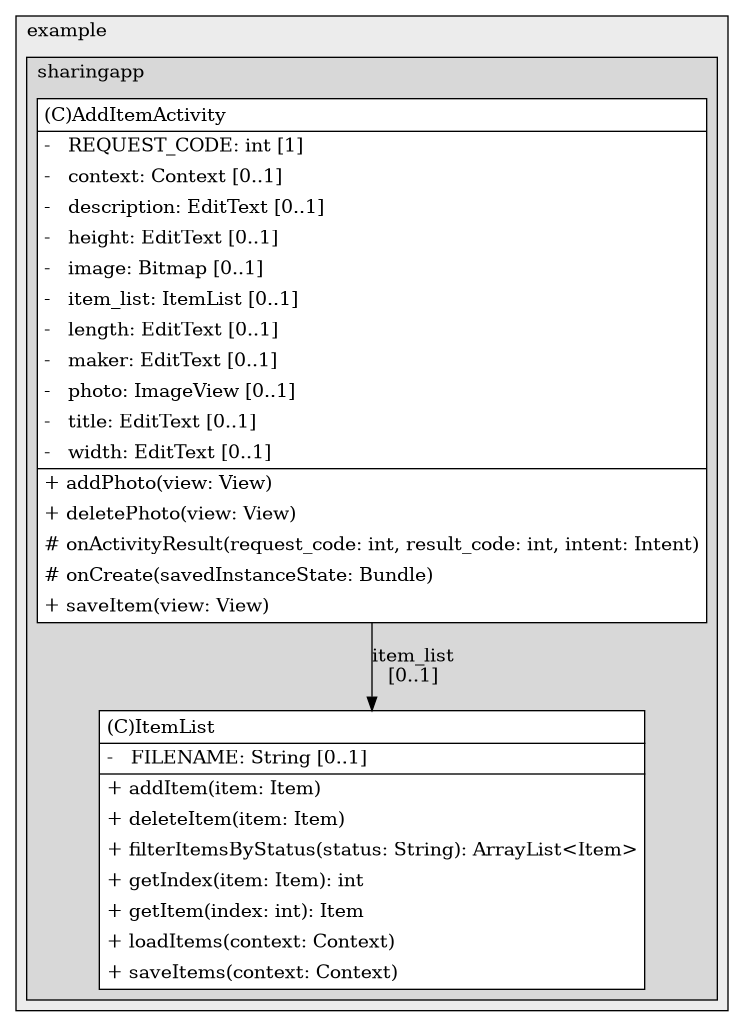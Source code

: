 @startuml

/' diagram meta data start
config=StructureConfiguration;
{
  "projectClassification": {
    "searchMode": "OpenProject", // OpenProject, AllProjects
    "includedProjects": "",
    "pathEndKeywords": "*.impl",
    "isClientPath": "",
    "isClientName": "",
    "isTestPath": "",
    "isTestName": "",
    "isMappingPath": "",
    "isMappingName": "",
    "isDataAccessPath": "",
    "isDataAccessName": "",
    "isDataStructurePath": "",
    "isDataStructureName": "",
    "isInterfaceStructuresPath": "",
    "isInterfaceStructuresName": "",
    "isEntryPointPath": "",
    "isEntryPointName": "",
    "treatFinalFieldsAsMandatory": false
  },
  "graphRestriction": {
    "classPackageExcludeFilter": "",
    "classPackageIncludeFilter": "",
    "classNameExcludeFilter": "",
    "classNameIncludeFilter": "",
    "methodNameExcludeFilter": "",
    "methodNameIncludeFilter": "",
    "removeByInheritance": "", // inheritance/annotation based filtering is done in a second step
    "removeByAnnotation": "",
    "removeByClassPackage": "", // cleanup the graph after inheritance/annotation based filtering is done
    "removeByClassName": "",
    "cutMappings": false,
    "cutEnum": true,
    "cutTests": true,
    "cutClient": true,
    "cutDataAccess": true,
    "cutInterfaceStructures": true,
    "cutDataStructures": true,
    "cutGetterAndSetter": true,
    "cutConstructors": true
  },
  "graphTraversal": {
    "forwardDepth": 3,
    "backwardDepth": 3,
    "classPackageExcludeFilter": "",
    "classPackageIncludeFilter": "",
    "classNameExcludeFilter": "",
    "classNameIncludeFilter": "",
    "methodNameExcludeFilter": "",
    "methodNameIncludeFilter": "",
    "hideMappings": false,
    "hideDataStructures": false,
    "hidePrivateMethods": true,
    "hideInterfaceCalls": true, // indirection: implementation -> interface (is hidden) -> implementation
    "onlyShowApplicationEntryPoints": false, // root node is included
    "useMethodCallsForStructureDiagram": "ForwardOnly" // ForwardOnly, BothDirections, No
  },
  "details": {
    "aggregation": "GroupByClass", // ByClass, GroupByClass, None
    "showClassGenericTypes": true,
    "showMethods": true,
    "showMethodParameterNames": true,
    "showMethodParameterTypes": true,
    "showMethodReturnType": true,
    "showPackageLevels": 2,
    "showDetailedClassStructure": true
  },
  "rootClass": "com.example.sharingapp.AddItemActivity",
  "extensionCallbackMethod": "" // qualified.class.name#methodName - signature: public static String method(String)
}
diagram meta data end '/



digraph g {
    rankdir="TB"
    splines=polyline
    

'nodes 
subgraph cluster_1322970774 { 
   	label=example
	labeljust=l
	fillcolor="#ececec"
	style=filled
   
   subgraph cluster_278170935 { 
   	label=sharingapp
	labeljust=l
	fillcolor="#d8d8d8"
	style=filled
   
   AddItemActivity333738[
	label=<<TABLE BORDER="1" CELLBORDER="0" CELLPADDING="4" CELLSPACING="0">
<TR><TD ALIGN="LEFT" >(C)AddItemActivity</TD></TR>
<HR/>
<TR><TD ALIGN="LEFT" >-   REQUEST_CODE: int [1]</TD></TR>
<TR><TD ALIGN="LEFT" >-   context: Context [0..1]</TD></TR>
<TR><TD ALIGN="LEFT" >-   description: EditText [0..1]</TD></TR>
<TR><TD ALIGN="LEFT" >-   height: EditText [0..1]</TD></TR>
<TR><TD ALIGN="LEFT" >-   image: Bitmap [0..1]</TD></TR>
<TR><TD ALIGN="LEFT" >-   item_list: ItemList [0..1]</TD></TR>
<TR><TD ALIGN="LEFT" >-   length: EditText [0..1]</TD></TR>
<TR><TD ALIGN="LEFT" >-   maker: EditText [0..1]</TD></TR>
<TR><TD ALIGN="LEFT" >-   photo: ImageView [0..1]</TD></TR>
<TR><TD ALIGN="LEFT" >-   title: EditText [0..1]</TD></TR>
<TR><TD ALIGN="LEFT" >-   width: EditText [0..1]</TD></TR>
<HR/>
<TR><TD ALIGN="LEFT" >+ addPhoto(view: View)</TD></TR>
<TR><TD ALIGN="LEFT" >+ deletePhoto(view: View)</TD></TR>
<TR><TD ALIGN="LEFT" ># onActivityResult(request_code: int, result_code: int, intent: Intent)</TD></TR>
<TR><TD ALIGN="LEFT" ># onCreate(savedInstanceState: Bundle)</TD></TR>
<TR><TD ALIGN="LEFT" >+ saveItem(view: View)</TD></TR>
</TABLE>>
	style=filled
	margin=0
	shape=plaintext
	fillcolor="#FFFFFF"
];

ItemList333738[
	label=<<TABLE BORDER="1" CELLBORDER="0" CELLPADDING="4" CELLSPACING="0">
<TR><TD ALIGN="LEFT" >(C)ItemList</TD></TR>
<HR/>
<TR><TD ALIGN="LEFT" >-   FILENAME: String [0..1]</TD></TR>
<HR/>
<TR><TD ALIGN="LEFT" >+ addItem(item: Item)</TD></TR>
<TR><TD ALIGN="LEFT" >+ deleteItem(item: Item)</TD></TR>
<TR><TD ALIGN="LEFT" >+ filterItemsByStatus(status: String): ArrayList&lt;Item&gt;</TD></TR>
<TR><TD ALIGN="LEFT" >+ getIndex(item: Item): int</TD></TR>
<TR><TD ALIGN="LEFT" >+ getItem(index: int): Item</TD></TR>
<TR><TD ALIGN="LEFT" >+ loadItems(context: Context)</TD></TR>
<TR><TD ALIGN="LEFT" >+ saveItems(context: Context)</TD></TR>
</TABLE>>
	style=filled
	margin=0
	shape=plaintext
	fillcolor="#FFFFFF"
];
} 
} 

'edges    
AddItemActivity333738 -> ItemList333738[label="item_list
[0..1]"];
    
}
@enduml